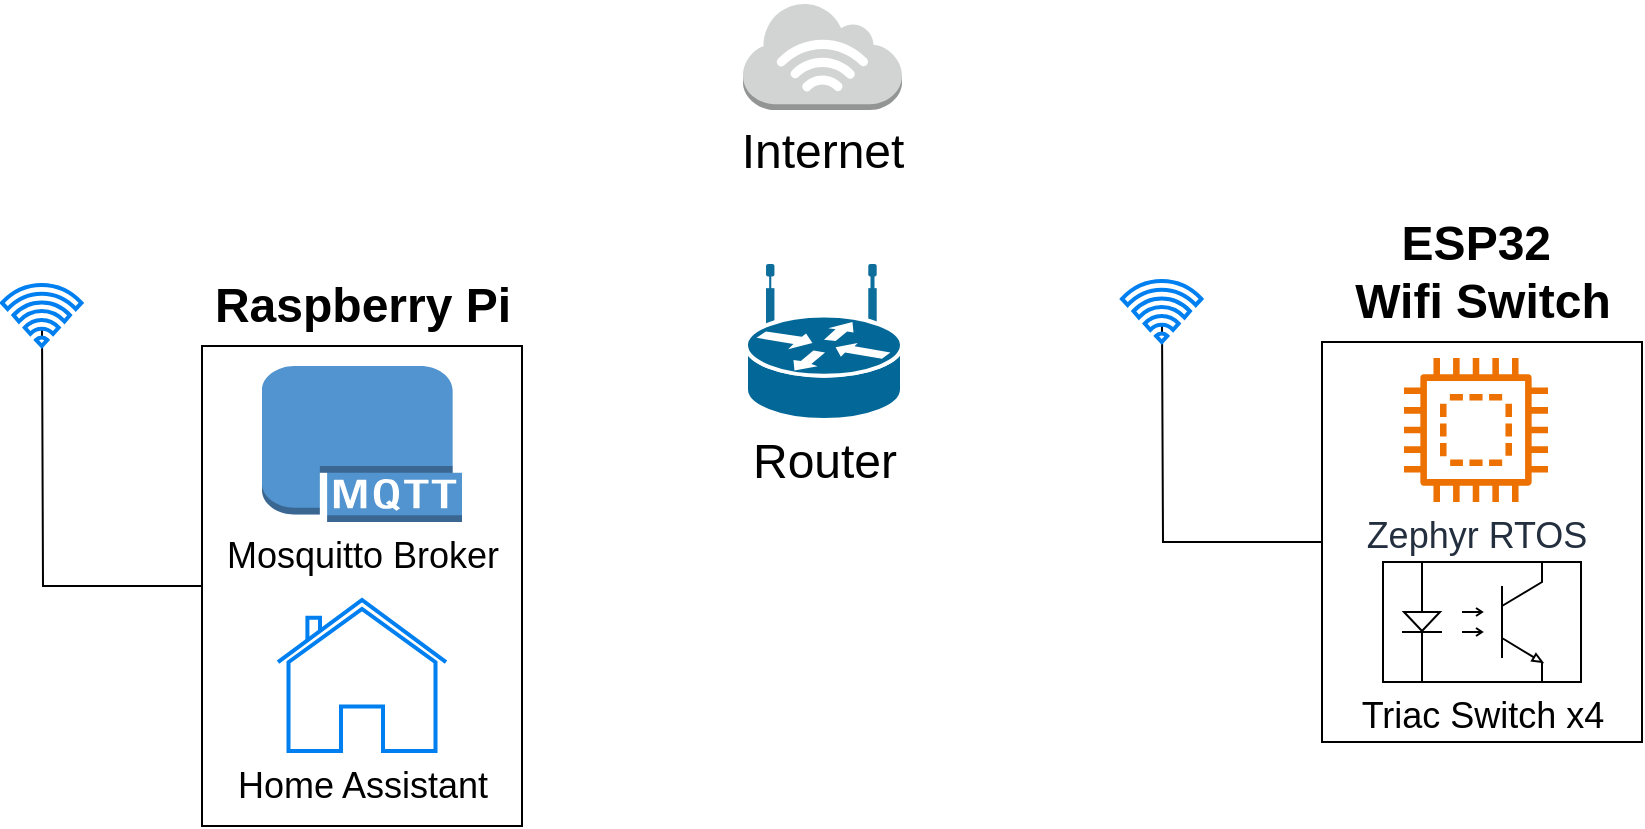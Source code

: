 <mxfile version="24.6.4" type="github">
  <diagram name="Page-1" id="c37626ed-c26b-45fb-9056-f9ebc6bb27b6">
    <mxGraphModel dx="1313" dy="1546" grid="1" gridSize="10" guides="1" tooltips="1" connect="1" arrows="1" fold="1" page="1" pageScale="1" pageWidth="1100" pageHeight="850" background="none" math="0" shadow="0">
      <root>
        <mxCell id="0" />
        <mxCell id="1" parent="0" />
        <mxCell id="5czC_teY8-kOng0B751O-8" style="edgeStyle=orthogonalEdgeStyle;rounded=0;orthogonalLoop=1;jettySize=auto;html=1;endArrow=none;endFill=0;" edge="1" parent="1" source="5czC_teY8-kOng0B751O-1">
          <mxGeometry relative="1" as="geometry">
            <mxPoint x="120" y="152" as="targetPoint" />
          </mxGeometry>
        </mxCell>
        <mxCell id="5czC_teY8-kOng0B751O-1" value="" style="rounded=0;whiteSpace=wrap;html=1;" vertex="1" parent="1">
          <mxGeometry x="200" y="162" width="160" height="240" as="geometry" />
        </mxCell>
        <mxCell id="5czC_teY8-kOng0B751O-2" value="&lt;font style=&quot;font-size: 24px;&quot;&gt;Router&lt;/font&gt;" style="shape=mxgraph.cisco.routers.wireless_router;sketch=0;html=1;pointerEvents=1;dashed=0;fillColor=#036897;strokeColor=#ffffff;strokeWidth=2;verticalLabelPosition=bottom;verticalAlign=top;align=center;outlineConnect=0;" vertex="1" parent="1">
          <mxGeometry x="472" y="122" width="78" height="77" as="geometry" />
        </mxCell>
        <mxCell id="5czC_teY8-kOng0B751O-4" value="&lt;font style=&quot;font-size: 24px;&quot;&gt;&lt;b&gt;Raspberry Pi&lt;/b&gt;&lt;/font&gt;" style="text;html=1;align=center;verticalAlign=middle;resizable=0;points=[];autosize=1;strokeColor=none;fillColor=none;" vertex="1" parent="1">
          <mxGeometry x="195" y="122" width="170" height="40" as="geometry" />
        </mxCell>
        <mxCell id="5czC_teY8-kOng0B751O-10" value="" style="html=1;verticalLabelPosition=bottom;align=center;labelBackgroundColor=#ffffff;verticalAlign=top;strokeWidth=2;strokeColor=#0080F0;shadow=0;dashed=0;shape=mxgraph.ios7.icons.wifi;pointerEvents=1" vertex="1" parent="1">
          <mxGeometry x="100" y="131.5" width="39.7" height="30.5" as="geometry" />
        </mxCell>
        <mxCell id="5czC_teY8-kOng0B751O-12" value="&lt;font style=&quot;font-size: 18px;&quot;&gt;Mosquitto Broker&lt;/font&gt;" style="outlineConnect=0;dashed=0;verticalLabelPosition=bottom;verticalAlign=top;align=center;html=1;shape=mxgraph.aws3.mqtt_protocol;fillColor=#5294CF;gradientColor=none;" vertex="1" parent="1">
          <mxGeometry x="230" y="172" width="100" height="78" as="geometry" />
        </mxCell>
        <mxCell id="5czC_teY8-kOng0B751O-16" value="&lt;font style=&quot;font-size: 18px;&quot;&gt;Home Assistant&lt;/font&gt;" style="html=1;verticalLabelPosition=bottom;align=center;labelBackgroundColor=#ffffff;verticalAlign=top;strokeWidth=2;strokeColor=#0080F0;shadow=0;dashed=0;shape=mxgraph.ios7.icons.home;" vertex="1" parent="1">
          <mxGeometry x="238" y="289" width="84" height="75.5" as="geometry" />
        </mxCell>
        <mxCell id="5czC_teY8-kOng0B751O-24" value="&lt;font style=&quot;font-size: 24px;&quot;&gt;Internet&lt;/font&gt;" style="outlineConnect=0;dashed=0;verticalLabelPosition=bottom;verticalAlign=top;align=center;html=1;shape=mxgraph.aws3.internet_3;fillColor=#D2D3D3;gradientColor=none;" vertex="1" parent="1">
          <mxGeometry x="470.5" y="-10" width="79.5" height="54" as="geometry" />
        </mxCell>
        <mxCell id="5czC_teY8-kOng0B751O-27" style="edgeStyle=orthogonalEdgeStyle;rounded=0;orthogonalLoop=1;jettySize=auto;html=1;endArrow=none;endFill=0;" edge="1" parent="1" source="5czC_teY8-kOng0B751O-28">
          <mxGeometry relative="1" as="geometry">
            <mxPoint x="680" y="150" as="targetPoint" />
          </mxGeometry>
        </mxCell>
        <mxCell id="5czC_teY8-kOng0B751O-28" value="" style="rounded=0;whiteSpace=wrap;html=1;" vertex="1" parent="1">
          <mxGeometry x="760" y="160" width="160" height="200" as="geometry" />
        </mxCell>
        <mxCell id="5czC_teY8-kOng0B751O-29" value="&lt;font style=&quot;font-size: 24px;&quot;&gt;&lt;b&gt;ESP32&amp;nbsp;&lt;/b&gt;&lt;/font&gt;&lt;div&gt;&lt;font style=&quot;font-size: 24px;&quot;&gt;&lt;b&gt;Wifi Switch&lt;/b&gt;&lt;/font&gt;&lt;/div&gt;" style="text;html=1;align=center;verticalAlign=middle;resizable=0;points=[];autosize=1;strokeColor=none;fillColor=none;" vertex="1" parent="1">
          <mxGeometry x="765" y="90" width="150" height="70" as="geometry" />
        </mxCell>
        <mxCell id="5czC_teY8-kOng0B751O-30" value="" style="html=1;verticalLabelPosition=bottom;align=center;labelBackgroundColor=#ffffff;verticalAlign=top;strokeWidth=2;strokeColor=#0080F0;shadow=0;dashed=0;shape=mxgraph.ios7.icons.wifi;pointerEvents=1" vertex="1" parent="1">
          <mxGeometry x="660" y="129.5" width="39.7" height="30.5" as="geometry" />
        </mxCell>
        <mxCell id="5czC_teY8-kOng0B751O-33" value="&lt;font style=&quot;font-size: 18px;&quot;&gt;Zephyr RTOS&lt;/font&gt;" style="sketch=0;outlineConnect=0;fontColor=#232F3E;gradientColor=none;fillColor=#ED7100;strokeColor=none;dashed=0;verticalLabelPosition=bottom;verticalAlign=top;align=center;html=1;fontSize=12;fontStyle=0;aspect=fixed;pointerEvents=1;shape=mxgraph.aws4.braket_embedded_simulator;" vertex="1" parent="1">
          <mxGeometry x="801" y="168" width="72" height="72" as="geometry" />
        </mxCell>
        <mxCell id="5czC_teY8-kOng0B751O-36" value="&lt;font style=&quot;font-size: 18px;&quot;&gt;Triac Switch x4&lt;/font&gt;" style="verticalLabelPosition=bottom;shadow=0;dashed=0;align=center;html=1;verticalAlign=top;shape=mxgraph.electrical.opto_electronics.opto-coupler;" vertex="1" parent="1">
          <mxGeometry x="790.5" y="270" width="99" height="60" as="geometry" />
        </mxCell>
      </root>
    </mxGraphModel>
  </diagram>
</mxfile>
